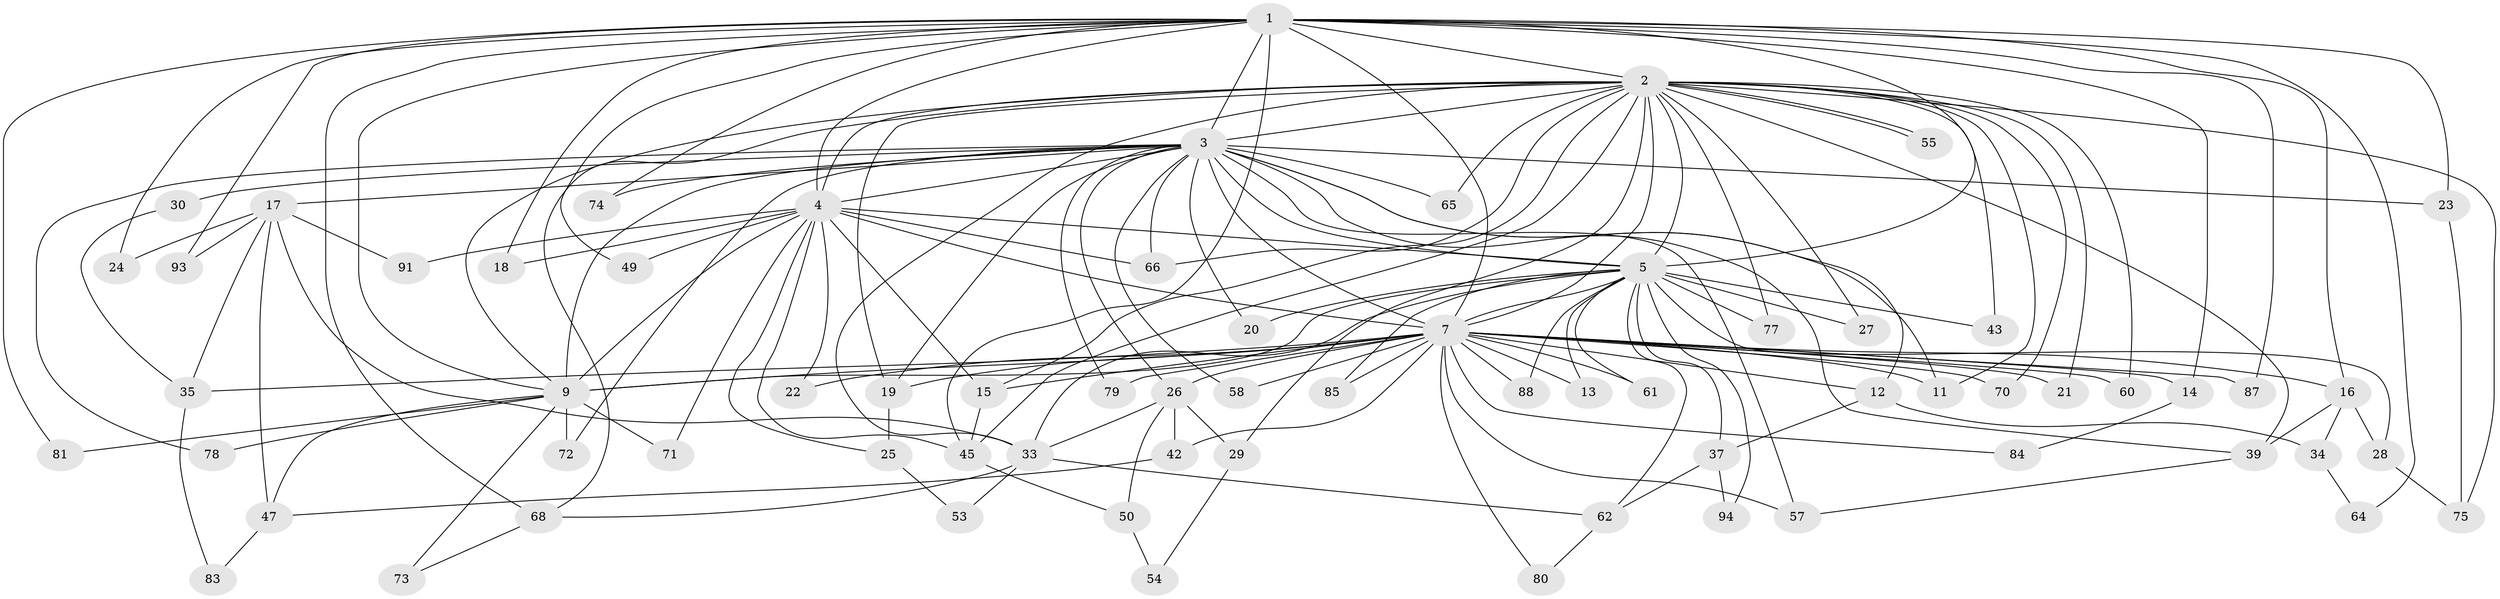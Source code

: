 // original degree distribution, {15: 0.031914893617021274, 30: 0.010638297872340425, 13: 0.010638297872340425, 17: 0.010638297872340425, 23: 0.010638297872340425, 18: 0.010638297872340425, 26: 0.010638297872340425, 27: 0.010638297872340425, 3: 0.19148936170212766, 4: 0.10638297872340426, 2: 0.5425531914893617, 5: 0.031914893617021274, 10: 0.010638297872340425, 6: 0.010638297872340425}
// Generated by graph-tools (version 1.1) at 2025/41/03/06/25 10:41:34]
// undirected, 69 vertices, 158 edges
graph export_dot {
graph [start="1"]
  node [color=gray90,style=filled];
  1 [super="+6"];
  2 [super="+31"];
  3 [super="+10"];
  4 [super="+51"];
  5 [super="+46"];
  7 [super="+8"];
  9 [super="+82"];
  11 [super="+63"];
  12;
  13;
  14;
  15 [super="+32"];
  16 [super="+48"];
  17 [super="+56"];
  18;
  19 [super="+44"];
  20;
  21;
  22;
  23;
  24 [super="+38"];
  25;
  26 [super="+59"];
  27 [super="+52"];
  28;
  29;
  30 [super="+41"];
  33 [super="+40"];
  34;
  35 [super="+36"];
  37;
  39;
  42;
  43;
  45 [super="+67"];
  47 [super="+89"];
  49;
  50;
  53;
  54;
  55;
  57 [super="+69"];
  58;
  60;
  61;
  62 [super="+90"];
  64;
  65;
  66 [super="+76"];
  68 [super="+86"];
  70;
  71;
  72;
  73;
  74;
  75 [super="+92"];
  77;
  78;
  79;
  80;
  81;
  83;
  84;
  85;
  87;
  88;
  91;
  93;
  94;
  1 -- 2 [weight=3];
  1 -- 3 [weight=4];
  1 -- 4 [weight=2];
  1 -- 5 [weight=3];
  1 -- 7 [weight=4];
  1 -- 9 [weight=2];
  1 -- 16;
  1 -- 45;
  1 -- 64;
  1 -- 81;
  1 -- 93;
  1 -- 68;
  1 -- 74;
  1 -- 14;
  1 -- 18;
  1 -- 87;
  1 -- 23;
  1 -- 24;
  1 -- 49;
  2 -- 3 [weight=2];
  2 -- 4;
  2 -- 5;
  2 -- 7 [weight=2];
  2 -- 9;
  2 -- 11;
  2 -- 19;
  2 -- 21;
  2 -- 27 [weight=2];
  2 -- 29;
  2 -- 39;
  2 -- 43;
  2 -- 55;
  2 -- 55;
  2 -- 60;
  2 -- 65;
  2 -- 66;
  2 -- 70;
  2 -- 75;
  2 -- 77;
  2 -- 15;
  2 -- 45;
  2 -- 33;
  2 -- 68;
  3 -- 4 [weight=2];
  3 -- 5 [weight=2];
  3 -- 7 [weight=4];
  3 -- 9 [weight=2];
  3 -- 26;
  3 -- 58;
  3 -- 65;
  3 -- 72;
  3 -- 74;
  3 -- 11;
  3 -- 12;
  3 -- 78;
  3 -- 79;
  3 -- 17 [weight=2];
  3 -- 20;
  3 -- 23;
  3 -- 30 [weight=2];
  3 -- 39;
  3 -- 66;
  3 -- 57;
  3 -- 19;
  4 -- 5;
  4 -- 7 [weight=2];
  4 -- 9;
  4 -- 15;
  4 -- 18;
  4 -- 22;
  4 -- 25;
  4 -- 49;
  4 -- 66;
  4 -- 91;
  4 -- 45;
  4 -- 71;
  5 -- 7 [weight=2];
  5 -- 9;
  5 -- 13;
  5 -- 20;
  5 -- 27;
  5 -- 28;
  5 -- 33;
  5 -- 37;
  5 -- 43;
  5 -- 61;
  5 -- 62;
  5 -- 77;
  5 -- 85;
  5 -- 88;
  5 -- 94;
  7 -- 9 [weight=2];
  7 -- 21;
  7 -- 57;
  7 -- 58;
  7 -- 60;
  7 -- 84;
  7 -- 88;
  7 -- 70;
  7 -- 12;
  7 -- 13;
  7 -- 14;
  7 -- 15;
  7 -- 16;
  7 -- 79;
  7 -- 80;
  7 -- 19;
  7 -- 85;
  7 -- 22;
  7 -- 87;
  7 -- 26;
  7 -- 35;
  7 -- 42;
  7 -- 61;
  7 -- 11;
  9 -- 71;
  9 -- 73;
  9 -- 78;
  9 -- 81;
  9 -- 72;
  9 -- 47;
  12 -- 34;
  12 -- 37;
  14 -- 84;
  15 -- 45;
  16 -- 28;
  16 -- 34;
  16 -- 39;
  17 -- 24 [weight=2];
  17 -- 33;
  17 -- 35;
  17 -- 47;
  17 -- 91;
  17 -- 93;
  19 -- 25;
  23 -- 75;
  25 -- 53;
  26 -- 29;
  26 -- 42;
  26 -- 50;
  26 -- 33;
  28 -- 75;
  29 -- 54;
  30 -- 35;
  33 -- 68;
  33 -- 53;
  33 -- 62;
  34 -- 64;
  35 -- 83;
  37 -- 62;
  37 -- 94;
  39 -- 57;
  42 -- 47;
  45 -- 50;
  47 -- 83;
  50 -- 54;
  62 -- 80;
  68 -- 73;
}
